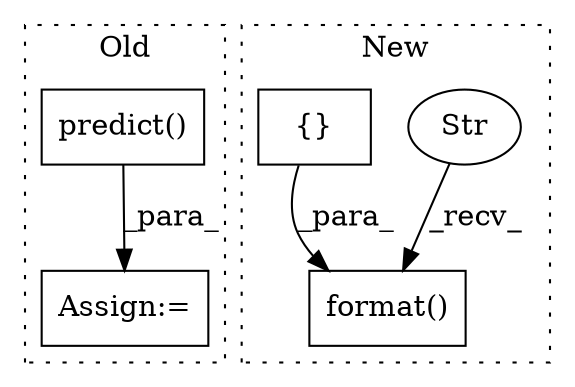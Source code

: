 digraph G {
subgraph cluster0 {
1 [label="predict()" a="75" s="10880,10898" l="13,1" shape="box"];
5 [label="Assign:=" a="68" s="10866" l="14" shape="box"];
label = "Old";
style="dotted";
}
subgraph cluster1 {
2 [label="format()" a="75" s="11447,11465" l="17,1" shape="box"];
3 [label="Str" a="66" s="11447" l="9" shape="ellipse"];
4 [label="{}" a="59" s="11476,11485" l="1,0" shape="box"];
label = "New";
style="dotted";
}
1 -> 5 [label="_para_"];
3 -> 2 [label="_recv_"];
4 -> 2 [label="_para_"];
}